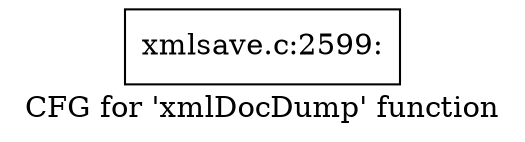 digraph "CFG for 'xmlDocDump' function" {
	label="CFG for 'xmlDocDump' function";

	Node0x5788cd0 [shape=record,label="{xmlsave.c:2599:}"];
}
